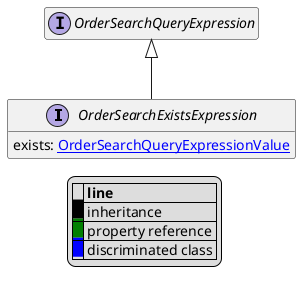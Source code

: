 @startuml

hide empty fields
hide empty methods
legend
|= |= line |
|<back:black>   </back>| inheritance |
|<back:green>   </back>| property reference |
|<back:blue>   </back>| discriminated class |
endlegend
interface OrderSearchExistsExpression [[OrderSearchExistsExpression.svg]] extends OrderSearchQueryExpression {
    exists: [[OrderSearchQueryExpressionValue.svg OrderSearchQueryExpressionValue]]
}
interface OrderSearchQueryExpression [[OrderSearchQueryExpression.svg]]  {
}





@enduml
